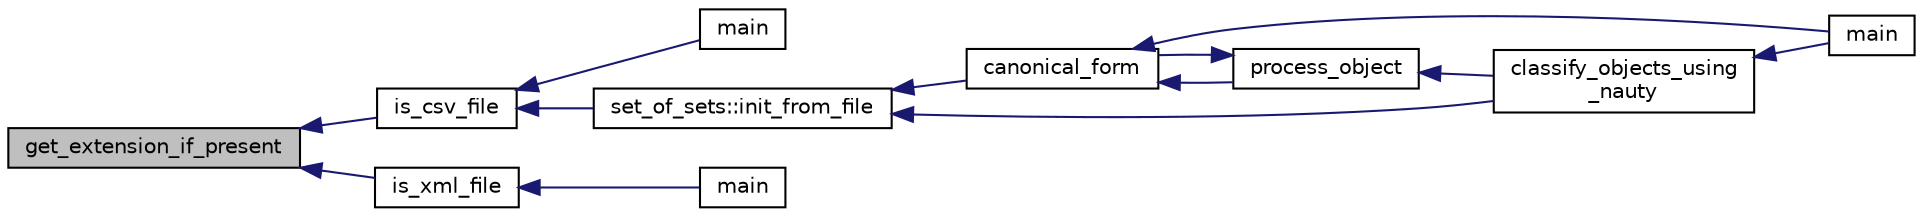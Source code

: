 digraph "get_extension_if_present"
{
  edge [fontname="Helvetica",fontsize="10",labelfontname="Helvetica",labelfontsize="10"];
  node [fontname="Helvetica",fontsize="10",shape=record];
  rankdir="LR";
  Node525 [label="get_extension_if_present",height=0.2,width=0.4,color="black", fillcolor="grey75", style="filled", fontcolor="black"];
  Node525 -> Node526 [dir="back",color="midnightblue",fontsize="10",style="solid",fontname="Helvetica"];
  Node526 [label="is_csv_file",height=0.2,width=0.4,color="black", fillcolor="white", style="filled",URL="$d4/d74/util_8_c.html#ae292ebebfa911bb30a0cd3964371bb7b"];
  Node526 -> Node527 [dir="back",color="midnightblue",fontsize="10",style="solid",fontname="Helvetica"];
  Node527 [label="main",height=0.2,width=0.4,color="black", fillcolor="white", style="filled",URL="$d4/d98/missing__files_8_c.html#a3c04138a5bfe5d72780bb7e82a18e627"];
  Node526 -> Node528 [dir="back",color="midnightblue",fontsize="10",style="solid",fontname="Helvetica"];
  Node528 [label="set_of_sets::init_from_file",height=0.2,width=0.4,color="black", fillcolor="white", style="filled",URL="$da/dd6/classset__of__sets.html#af1a1e4d1f577a86ff3a89b70d0f08f16"];
  Node528 -> Node529 [dir="back",color="midnightblue",fontsize="10",style="solid",fontname="Helvetica"];
  Node529 [label="canonical_form",height=0.2,width=0.4,color="black", fillcolor="white", style="filled",URL="$d0/de6/projective__space__main_8_c.html#a5f0f6b71cd402c5b41240c420e533e60"];
  Node529 -> Node530 [dir="back",color="midnightblue",fontsize="10",style="solid",fontname="Helvetica"];
  Node530 [label="main",height=0.2,width=0.4,color="black", fillcolor="white", style="filled",URL="$d0/de6/projective__space__main_8_c.html#a3c04138a5bfe5d72780bb7e82a18e627"];
  Node529 -> Node531 [dir="back",color="midnightblue",fontsize="10",style="solid",fontname="Helvetica"];
  Node531 [label="process_object",height=0.2,width=0.4,color="black", fillcolor="white", style="filled",URL="$d0/de6/projective__space__main_8_c.html#a63a6b06bd2a9a9c50ed710271f4d5530"];
  Node531 -> Node529 [dir="back",color="midnightblue",fontsize="10",style="solid",fontname="Helvetica"];
  Node531 -> Node532 [dir="back",color="midnightblue",fontsize="10",style="solid",fontname="Helvetica"];
  Node532 [label="classify_objects_using\l_nauty",height=0.2,width=0.4,color="black", fillcolor="white", style="filled",URL="$d0/de6/projective__space__main_8_c.html#a32275eacc4bdda93b2b34c2a9217a088"];
  Node532 -> Node530 [dir="back",color="midnightblue",fontsize="10",style="solid",fontname="Helvetica"];
  Node528 -> Node532 [dir="back",color="midnightblue",fontsize="10",style="solid",fontname="Helvetica"];
  Node525 -> Node533 [dir="back",color="midnightblue",fontsize="10",style="solid",fontname="Helvetica"];
  Node533 [label="is_xml_file",height=0.2,width=0.4,color="black", fillcolor="white", style="filled",URL="$d4/d74/util_8_c.html#aec83db8875eff88b15b58c75eedf6f80"];
  Node533 -> Node534 [dir="back",color="midnightblue",fontsize="10",style="solid",fontname="Helvetica"];
  Node534 [label="main",height=0.2,width=0.4,color="black", fillcolor="white", style="filled",URL="$dc/dbc/solve__diophant_8_c.html#a3c04138a5bfe5d72780bb7e82a18e627"];
}

